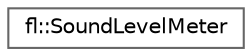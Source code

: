 digraph "Graphical Class Hierarchy"
{
 // INTERACTIVE_SVG=YES
 // LATEX_PDF_SIZE
  bgcolor="transparent";
  edge [fontname=Helvetica,fontsize=10,labelfontname=Helvetica,labelfontsize=10];
  node [fontname=Helvetica,fontsize=10,shape=box,height=0.2,width=0.4];
  rankdir="LR";
  Node0 [id="Node000000",label="fl::SoundLevelMeter",height=0.2,width=0.4,color="grey40", fillcolor="white", style="filled",URL="$d9/d68/classfl_1_1_sound_level_meter.html",tooltip=" "];
}

